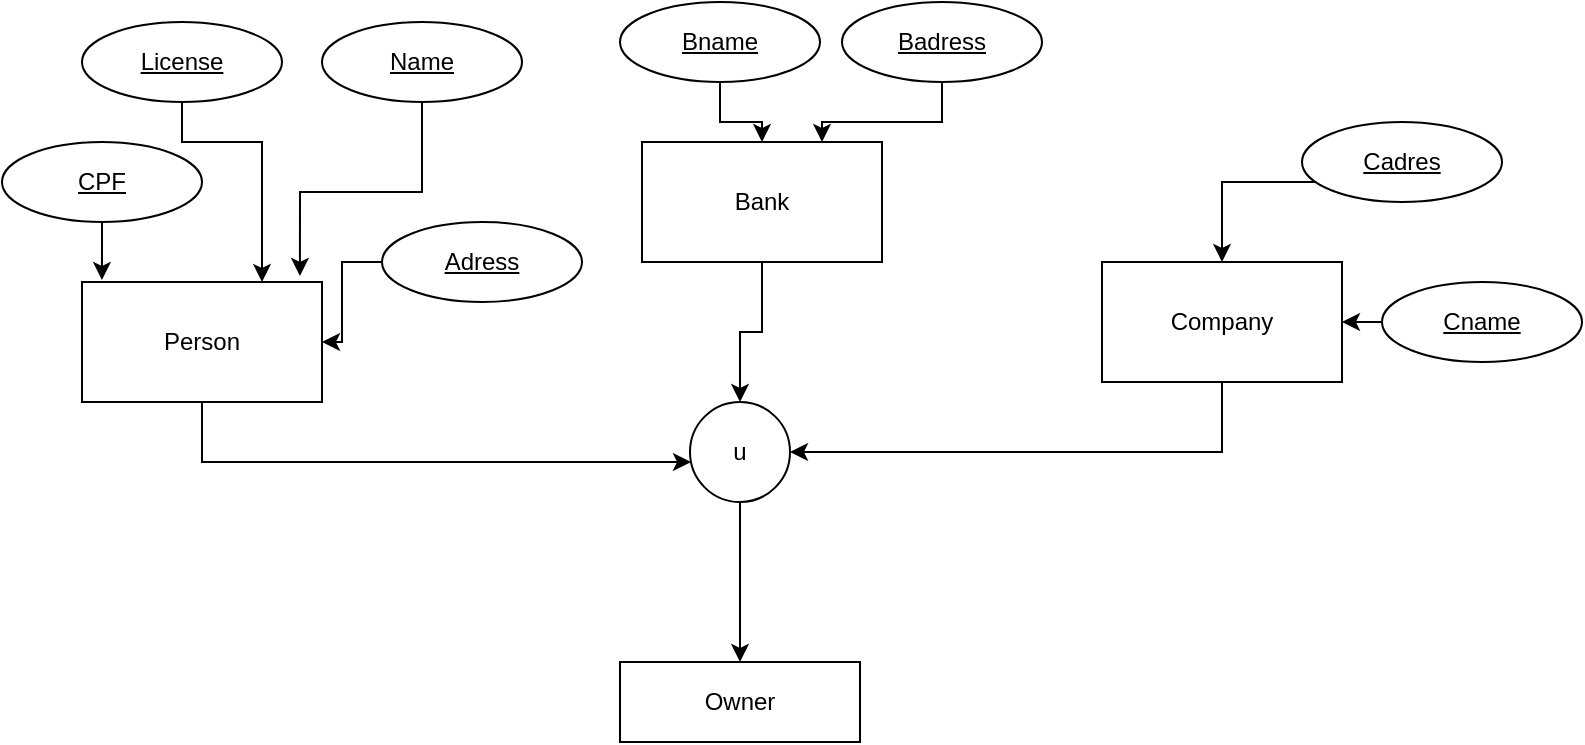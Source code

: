 <mxfile version="20.7.4" type="device"><diagram id="FZ6wRRQ7VIR8o82rGiv3" name="Página-1"><mxGraphModel dx="880" dy="419" grid="1" gridSize="10" guides="1" tooltips="1" connect="1" arrows="1" fold="1" page="1" pageScale="1" pageWidth="827" pageHeight="1169" math="0" shadow="0"><root><mxCell id="0"/><mxCell id="1" parent="0"/><mxCell id="fQKS6TyoM6OoyQ1dmRYa-6" style="edgeStyle=orthogonalEdgeStyle;rounded=0;orthogonalLoop=1;jettySize=auto;html=1;exitX=1;exitY=0.5;exitDx=0;exitDy=0;" edge="1" parent="1" source="fQKS6TyoM6OoyQ1dmRYa-1" target="fQKS6TyoM6OoyQ1dmRYa-5"><mxGeometry relative="1" as="geometry"><Array as="points"><mxPoint x="120" y="190"/><mxPoint x="120" y="250"/></Array></mxGeometry></mxCell><mxCell id="fQKS6TyoM6OoyQ1dmRYa-1" value="Person" style="rounded=0;whiteSpace=wrap;html=1;" vertex="1" parent="1"><mxGeometry x="60" y="160" width="120" height="60" as="geometry"/></mxCell><mxCell id="fQKS6TyoM6OoyQ1dmRYa-35" style="edgeStyle=orthogonalEdgeStyle;rounded=0;orthogonalLoop=1;jettySize=auto;html=1;entryX=0.5;entryY=0;entryDx=0;entryDy=0;" edge="1" parent="1" source="fQKS6TyoM6OoyQ1dmRYa-2" target="fQKS6TyoM6OoyQ1dmRYa-5"><mxGeometry relative="1" as="geometry"/></mxCell><mxCell id="fQKS6TyoM6OoyQ1dmRYa-2" value="Bank" style="rounded=0;whiteSpace=wrap;html=1;" vertex="1" parent="1"><mxGeometry x="340" y="90" width="120" height="60" as="geometry"/></mxCell><mxCell id="fQKS6TyoM6OoyQ1dmRYa-10" style="edgeStyle=orthogonalEdgeStyle;rounded=0;orthogonalLoop=1;jettySize=auto;html=1;entryX=1;entryY=0.5;entryDx=0;entryDy=0;" edge="1" parent="1" source="fQKS6TyoM6OoyQ1dmRYa-3" target="fQKS6TyoM6OoyQ1dmRYa-5"><mxGeometry relative="1" as="geometry"><mxPoint x="630" y="260" as="targetPoint"/><Array as="points"><mxPoint x="630" y="245"/></Array></mxGeometry></mxCell><mxCell id="fQKS6TyoM6OoyQ1dmRYa-3" value="Company" style="rounded=0;whiteSpace=wrap;html=1;" vertex="1" parent="1"><mxGeometry x="570" y="150" width="120" height="60" as="geometry"/></mxCell><mxCell id="fQKS6TyoM6OoyQ1dmRYa-12" style="edgeStyle=orthogonalEdgeStyle;rounded=0;orthogonalLoop=1;jettySize=auto;html=1;exitX=0.5;exitY=1;exitDx=0;exitDy=0;entryX=0.5;entryY=0;entryDx=0;entryDy=0;" edge="1" parent="1" source="fQKS6TyoM6OoyQ1dmRYa-5" target="fQKS6TyoM6OoyQ1dmRYa-11"><mxGeometry relative="1" as="geometry"/></mxCell><mxCell id="fQKS6TyoM6OoyQ1dmRYa-5" value="u" style="ellipse;whiteSpace=wrap;html=1;aspect=fixed;" vertex="1" parent="1"><mxGeometry x="364" y="220" width="50" height="50" as="geometry"/></mxCell><mxCell id="fQKS6TyoM6OoyQ1dmRYa-11" value="Owner" style="rounded=0;whiteSpace=wrap;html=1;" vertex="1" parent="1"><mxGeometry x="329" y="350" width="120" height="40" as="geometry"/></mxCell><mxCell id="fQKS6TyoM6OoyQ1dmRYa-21" style="edgeStyle=orthogonalEdgeStyle;rounded=0;orthogonalLoop=1;jettySize=auto;html=1;entryX=0.75;entryY=0;entryDx=0;entryDy=0;" edge="1" parent="1" source="fQKS6TyoM6OoyQ1dmRYa-13" target="fQKS6TyoM6OoyQ1dmRYa-1"><mxGeometry relative="1" as="geometry"><Array as="points"><mxPoint x="110" y="90"/><mxPoint x="150" y="90"/></Array></mxGeometry></mxCell><mxCell id="fQKS6TyoM6OoyQ1dmRYa-13" value="License" style="ellipse;whiteSpace=wrap;html=1;align=center;fontStyle=4;" vertex="1" parent="1"><mxGeometry x="60" y="30" width="100" height="40" as="geometry"/></mxCell><mxCell id="fQKS6TyoM6OoyQ1dmRYa-20" style="edgeStyle=orthogonalEdgeStyle;rounded=0;orthogonalLoop=1;jettySize=auto;html=1;entryX=0.083;entryY=-0.017;entryDx=0;entryDy=0;entryPerimeter=0;" edge="1" parent="1" source="fQKS6TyoM6OoyQ1dmRYa-14" target="fQKS6TyoM6OoyQ1dmRYa-1"><mxGeometry relative="1" as="geometry"/></mxCell><mxCell id="fQKS6TyoM6OoyQ1dmRYa-14" value="CPF" style="ellipse;whiteSpace=wrap;html=1;align=center;fontStyle=4;" vertex="1" parent="1"><mxGeometry x="20" y="90" width="100" height="40" as="geometry"/></mxCell><mxCell id="fQKS6TyoM6OoyQ1dmRYa-23" style="edgeStyle=orthogonalEdgeStyle;rounded=0;orthogonalLoop=1;jettySize=auto;html=1;entryX=0.908;entryY=-0.05;entryDx=0;entryDy=0;entryPerimeter=0;" edge="1" parent="1" source="fQKS6TyoM6OoyQ1dmRYa-17" target="fQKS6TyoM6OoyQ1dmRYa-1"><mxGeometry relative="1" as="geometry"/></mxCell><mxCell id="fQKS6TyoM6OoyQ1dmRYa-17" value="Name" style="ellipse;whiteSpace=wrap;html=1;align=center;fontStyle=4;" vertex="1" parent="1"><mxGeometry x="180" y="30" width="100" height="40" as="geometry"/></mxCell><mxCell id="fQKS6TyoM6OoyQ1dmRYa-24" style="edgeStyle=orthogonalEdgeStyle;rounded=0;orthogonalLoop=1;jettySize=auto;html=1;entryX=1;entryY=0.5;entryDx=0;entryDy=0;" edge="1" parent="1" source="fQKS6TyoM6OoyQ1dmRYa-18" target="fQKS6TyoM6OoyQ1dmRYa-1"><mxGeometry relative="1" as="geometry"/></mxCell><mxCell id="fQKS6TyoM6OoyQ1dmRYa-18" value="Adress" style="ellipse;whiteSpace=wrap;html=1;align=center;fontStyle=4;" vertex="1" parent="1"><mxGeometry x="210" y="130" width="100" height="40" as="geometry"/></mxCell><mxCell id="fQKS6TyoM6OoyQ1dmRYa-29" style="edgeStyle=orthogonalEdgeStyle;rounded=0;orthogonalLoop=1;jettySize=auto;html=1;entryX=0.75;entryY=0;entryDx=0;entryDy=0;" edge="1" parent="1" source="fQKS6TyoM6OoyQ1dmRYa-25" target="fQKS6TyoM6OoyQ1dmRYa-2"><mxGeometry relative="1" as="geometry"/></mxCell><mxCell id="fQKS6TyoM6OoyQ1dmRYa-25" value="Badress" style="ellipse;whiteSpace=wrap;html=1;align=center;fontStyle=4;" vertex="1" parent="1"><mxGeometry x="440" y="20" width="100" height="40" as="geometry"/></mxCell><mxCell id="fQKS6TyoM6OoyQ1dmRYa-28" style="edgeStyle=orthogonalEdgeStyle;rounded=0;orthogonalLoop=1;jettySize=auto;html=1;" edge="1" parent="1" source="fQKS6TyoM6OoyQ1dmRYa-26" target="fQKS6TyoM6OoyQ1dmRYa-2"><mxGeometry relative="1" as="geometry"/></mxCell><mxCell id="fQKS6TyoM6OoyQ1dmRYa-26" value="Bname" style="ellipse;whiteSpace=wrap;html=1;align=center;fontStyle=4;" vertex="1" parent="1"><mxGeometry x="329" y="20" width="100" height="40" as="geometry"/></mxCell><mxCell id="fQKS6TyoM6OoyQ1dmRYa-31" style="edgeStyle=orthogonalEdgeStyle;rounded=0;orthogonalLoop=1;jettySize=auto;html=1;entryX=0.5;entryY=0;entryDx=0;entryDy=0;" edge="1" parent="1" source="fQKS6TyoM6OoyQ1dmRYa-30" target="fQKS6TyoM6OoyQ1dmRYa-3"><mxGeometry relative="1" as="geometry"><Array as="points"><mxPoint x="630" y="110"/></Array></mxGeometry></mxCell><mxCell id="fQKS6TyoM6OoyQ1dmRYa-30" value="Cadres" style="ellipse;whiteSpace=wrap;html=1;align=center;fontStyle=4;" vertex="1" parent="1"><mxGeometry x="670" y="80" width="100" height="40" as="geometry"/></mxCell><mxCell id="fQKS6TyoM6OoyQ1dmRYa-33" style="edgeStyle=orthogonalEdgeStyle;rounded=0;orthogonalLoop=1;jettySize=auto;html=1;" edge="1" parent="1" source="fQKS6TyoM6OoyQ1dmRYa-32"><mxGeometry relative="1" as="geometry"><mxPoint x="690" y="180" as="targetPoint"/></mxGeometry></mxCell><mxCell id="fQKS6TyoM6OoyQ1dmRYa-32" value="Cname" style="ellipse;whiteSpace=wrap;html=1;align=center;fontStyle=4;" vertex="1" parent="1"><mxGeometry x="710" y="160" width="100" height="40" as="geometry"/></mxCell></root></mxGraphModel></diagram></mxfile>